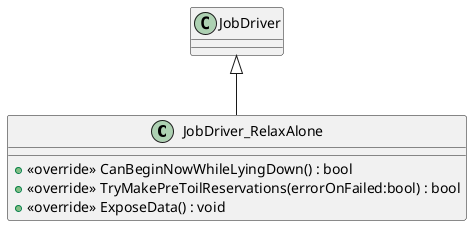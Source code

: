 @startuml
class JobDriver_RelaxAlone {
    + <<override>> CanBeginNowWhileLyingDown() : bool
    + <<override>> TryMakePreToilReservations(errorOnFailed:bool) : bool
    + <<override>> ExposeData() : void
}
JobDriver <|-- JobDriver_RelaxAlone
@enduml
